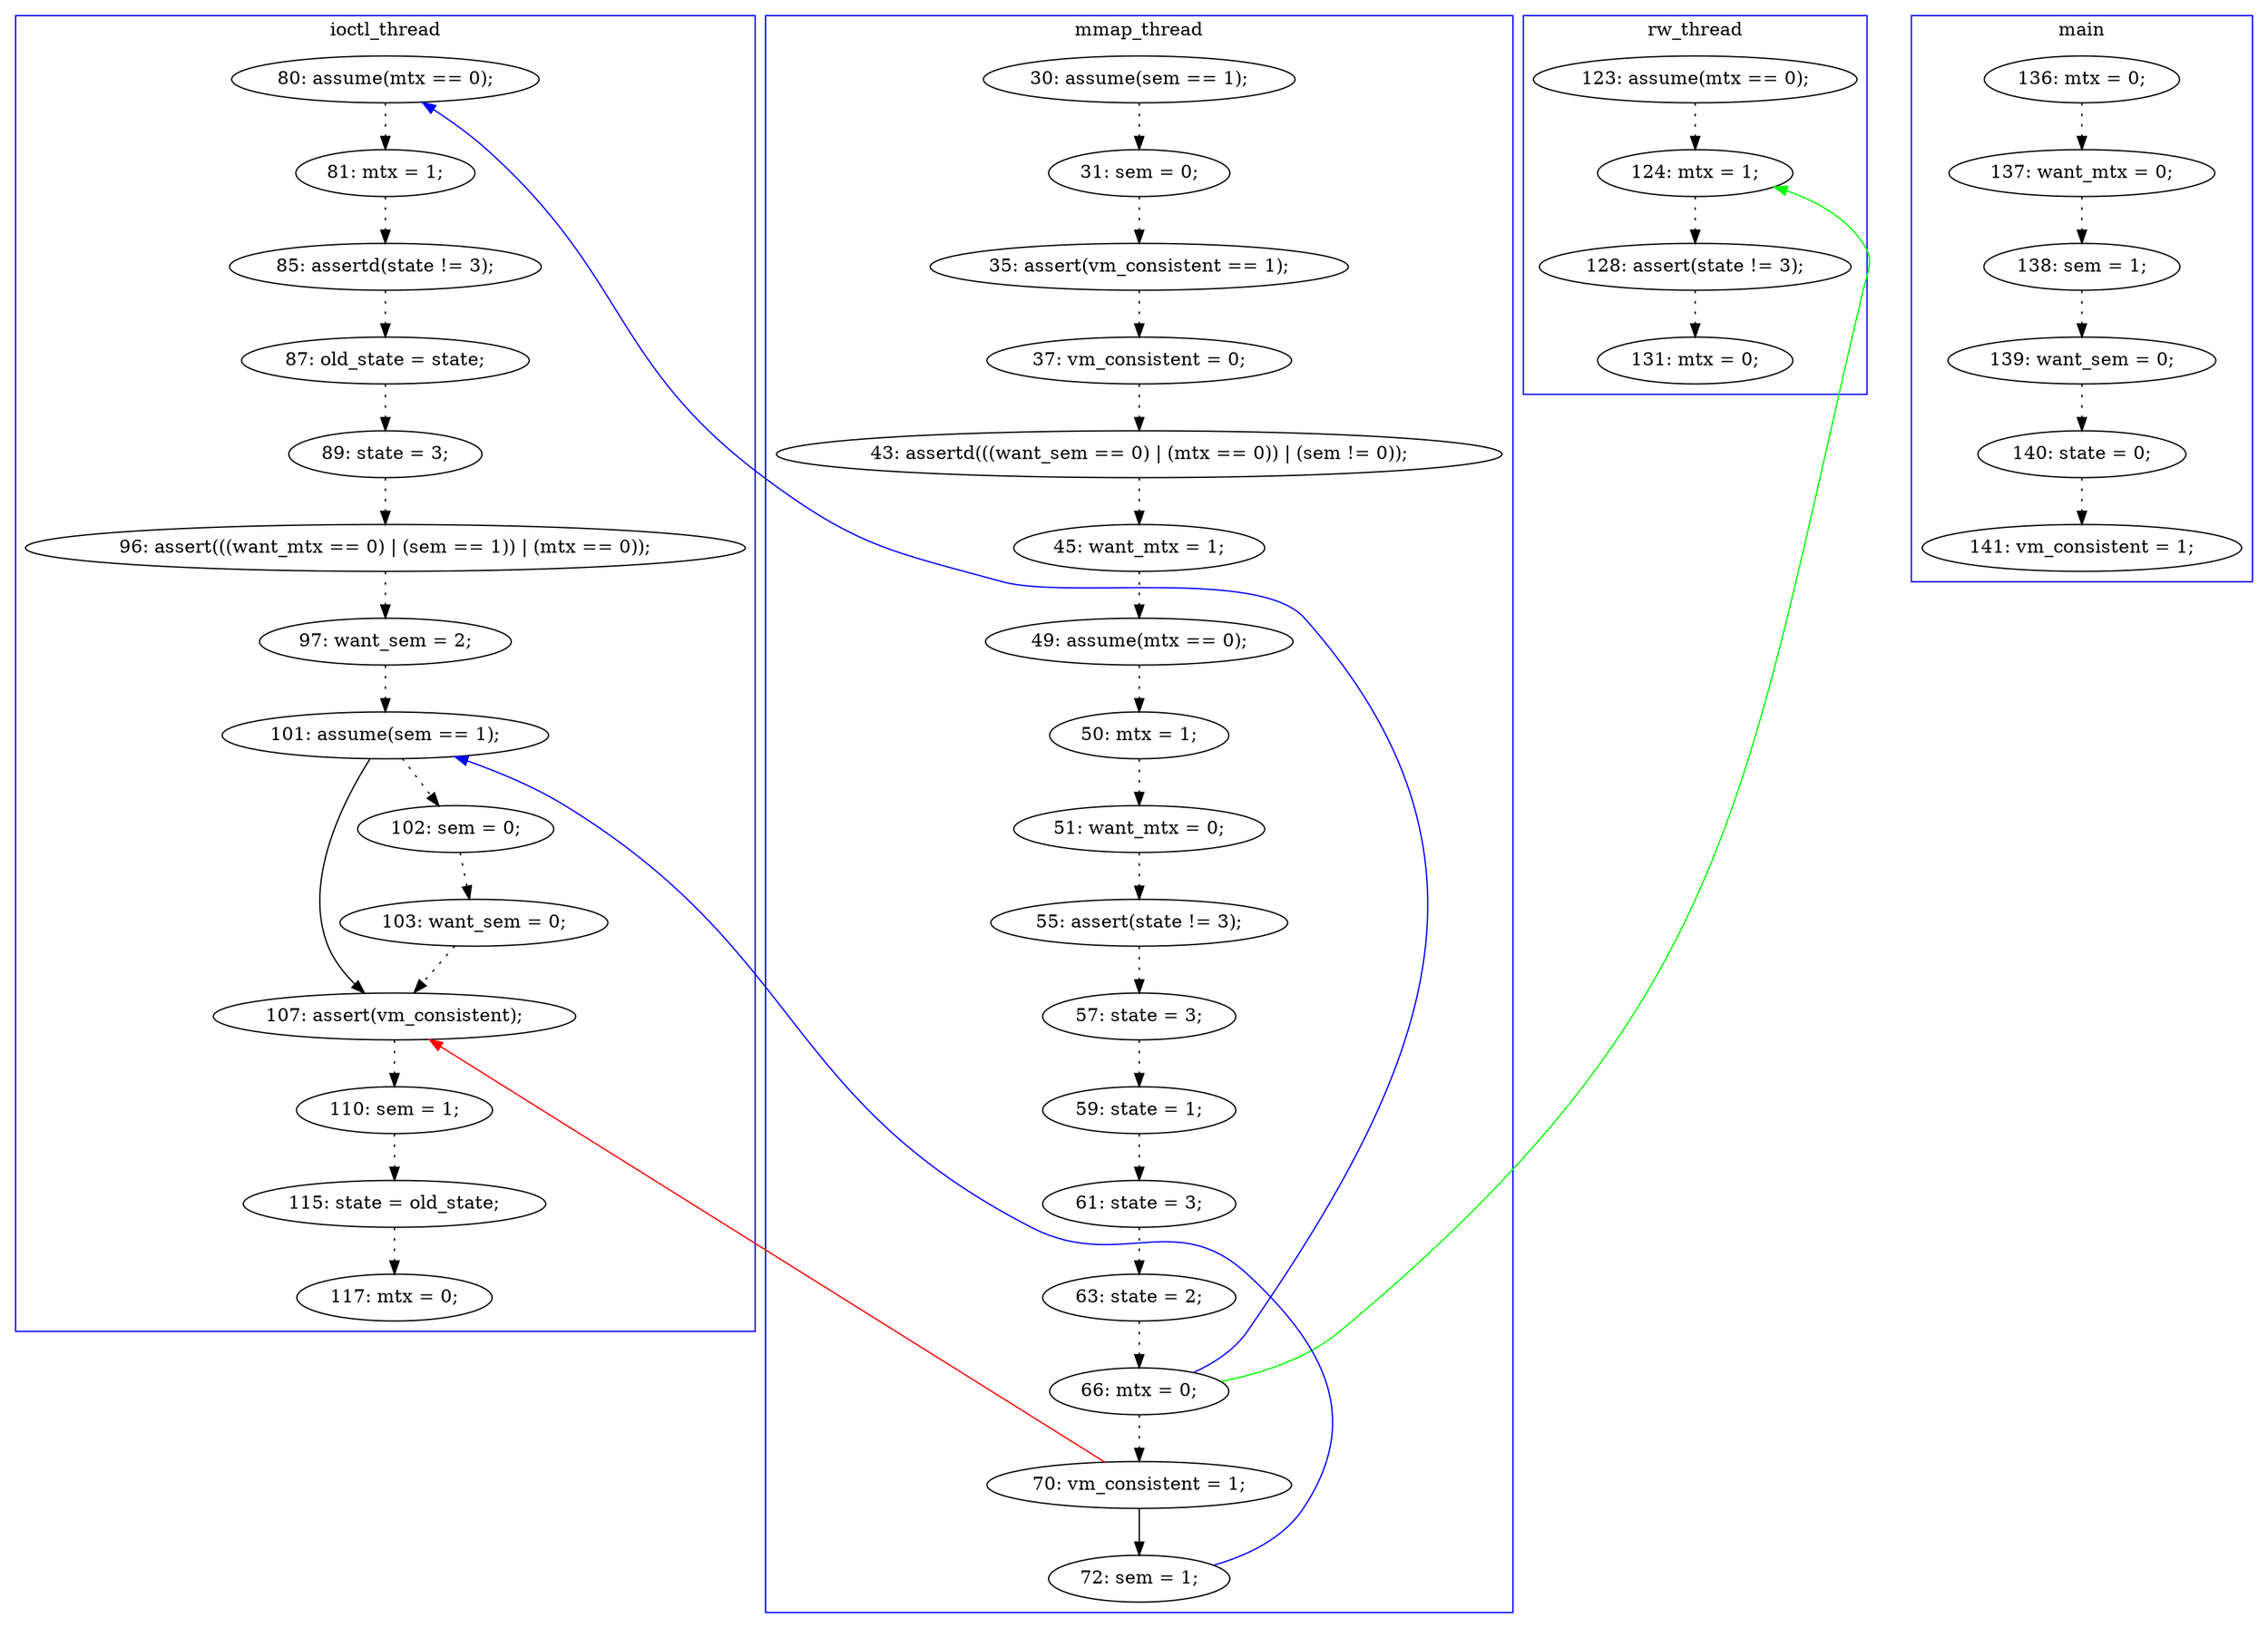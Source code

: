 digraph ProofObject {
	46 -> 47 [style = dotted, color = black]
	37 -> 38 [style = dotted, color = black]
	18 -> 19 [style = dotted, color = black]
	27 -> 47 [color = Red, constraint = false]
	16 -> 18 [style = dotted, color = black]
	43 -> 44 [style = dotted, color = black]
	52 -> 53 [style = dotted, color = black]
	22 -> 23 [style = dotted, color = black]
	51 -> 52 [style = dotted, color = black]
	23 -> 24 [style = dotted, color = black]
	12 -> 13 [style = dotted, color = black]
	14 -> 15 [style = dotted, color = black]
	15 -> 16 [style = dotted, color = black]
	11 -> 12 [style = dotted, color = black]
	26 -> 27 [style = dotted, color = black]
	26 -> 36 [color = Blue, constraint = false]
	2 -> 3 [style = dotted, color = black]
	45 -> 46 [style = dotted, color = black]
	19 -> 20 [style = dotted, color = black]
	6 -> 7 [style = dotted, color = black]
	38 -> 39 [style = dotted, color = black]
	36 -> 37 [style = dotted, color = black]
	5 -> 6 [style = dotted, color = black]
	47 -> 48 [style = dotted, color = black]
	20 -> 21 [style = dotted, color = black]
	39 -> 40 [style = dotted, color = black]
	53 -> 54 [style = dotted, color = black]
	13 -> 14 [style = dotted, color = black]
	44 -> 47 [color = Black]
	25 -> 26 [style = dotted, color = black]
	27 -> 28 [color = Black]
	44 -> 45 [style = dotted, color = black]
	28 -> 44 [color = Blue, constraint = false]
	49 -> 50 [style = dotted, color = black]
	24 -> 25 [style = dotted, color = black]
	42 -> 43 [style = dotted, color = black]
	40 -> 42 [style = dotted, color = black]
	26 -> 52 [color = Green, constraint = false]
	21 -> 22 [style = dotted, color = black]
	4 -> 5 [style = dotted, color = black]
	48 -> 49 [style = dotted, color = black]
	3 -> 4 [style = dotted, color = black]
	subgraph cluster0 {
		label = main
		color = blue
		3  [label = "137: want_mtx = 0;"]
		5  [label = "139: want_sem = 0;"]
		7  [label = "141: vm_consistent = 1;"]
		2  [label = "136: mtx = 0;"]
		4  [label = "138: sem = 1;"]
		6  [label = "140: state = 0;"]
	}
	subgraph cluster3 {
		label = rw_thread
		color = blue
		52  [label = "124: mtx = 1;"]
		53  [label = "128: assert(state != 3);"]
		54  [label = "131: mtx = 0;"]
		51  [label = "123: assume(mtx == 0);"]
	}
	subgraph cluster1 {
		label = mmap_thread
		color = blue
		25  [label = "63: state = 2;"]
		11  [label = "30: assume(sem == 1);"]
		24  [label = "61: state = 3;"]
		28  [label = "72: sem = 1;"]
		22  [label = "57: state = 3;"]
		19  [label = "50: mtx = 1;"]
		16  [label = "45: want_mtx = 1;"]
		14  [label = "37: vm_consistent = 0;"]
		26  [label = "66: mtx = 0;"]
		21  [label = "55: assert(state != 3);"]
		18  [label = "49: assume(mtx == 0);"]
		15  [label = "43: assertd(((want_sem == 0) | (mtx == 0)) | (sem != 0));"]
		13  [label = "35: assert(vm_consistent == 1);"]
		12  [label = "31: sem = 0;"]
		23  [label = "59: state = 1;"]
		20  [label = "51: want_mtx = 0;"]
		27  [label = "70: vm_consistent = 1;"]
	}
	subgraph cluster2 {
		label = ioctl_thread
		color = blue
		36  [label = "80: assume(mtx == 0);"]
		38  [label = "85: assertd(state != 3);"]
		39  [label = "87: old_state = state;"]
		42  [label = "96: assert(((want_mtx == 0) | (sem == 1)) | (mtx == 0));"]
		44  [label = "101: assume(sem == 1);"]
		48  [label = "110: sem = 1;"]
		40  [label = "89: state = 3;"]
		46  [label = "103: want_sem = 0;"]
		37  [label = "81: mtx = 1;"]
		43  [label = "97: want_sem = 2;"]
		50  [label = "117: mtx = 0;"]
		45  [label = "102: sem = 0;"]
		49  [label = "115: state = old_state;"]
		47  [label = "107: assert(vm_consistent);"]
	}
}